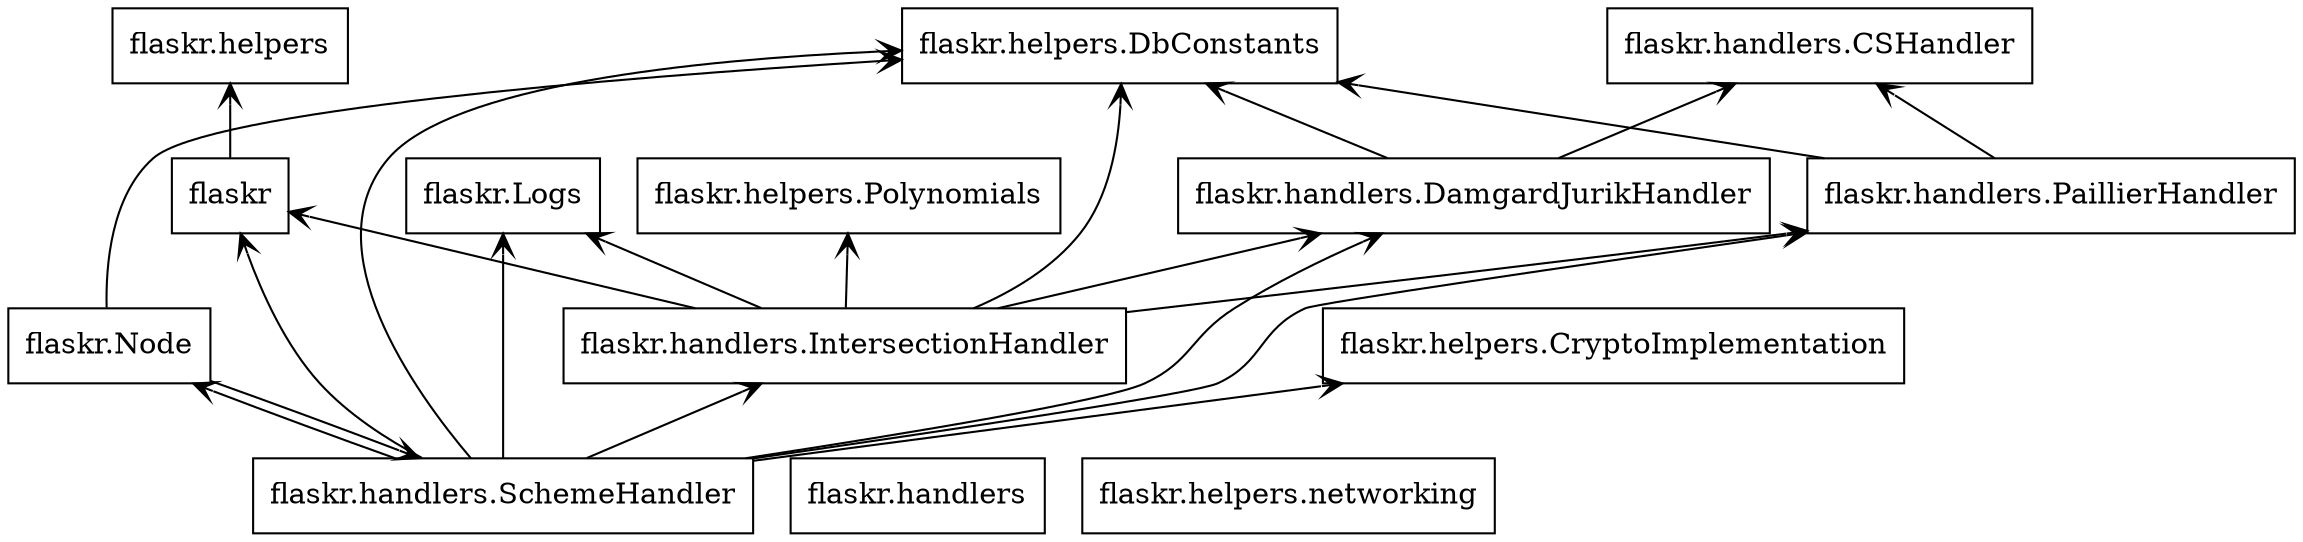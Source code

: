 digraph "packages" {
rankdir=BT
charset="utf-8"
"flaskr" [color="black", label=<flaskr>, shape="box", style="solid"];
"flaskr.Logs" [color="black", label=<flaskr.Logs>, shape="box", style="solid"];
"flaskr.Node" [color="black", label=<flaskr.Node>, shape="box", style="solid"];
"flaskr.handlers" [color="black", label=<flaskr.handlers>, shape="box", style="solid"];
"flaskr.handlers.CSHandler" [color="black", label=<flaskr.handlers.CSHandler>, shape="box", style="solid"];
"flaskr.handlers.DamgardJurikHandler" [color="black", label=<flaskr.handlers.DamgardJurikHandler>, shape="box", style="solid"];
"flaskr.handlers.IntersectionHandler" [color="black", label=<flaskr.handlers.IntersectionHandler>, shape="box", style="solid"];
"flaskr.handlers.PaillierHandler" [color="black", label=<flaskr.handlers.PaillierHandler>, shape="box", style="solid"];
"flaskr.handlers.SchemeHandler" [color="black", label=<flaskr.handlers.SchemeHandler>, shape="box", style="solid"];
"flaskr.helpers" [color="black", label=<flaskr.helpers>, shape="box", style="solid"];
"flaskr.helpers.CryptoImplementation" [color="black", label=<flaskr.helpers.CryptoImplementation>, shape="box", style="solid"];
"flaskr.helpers.DbConstants" [color="black", label=<flaskr.helpers.DbConstants>, shape="box", style="solid"];
"flaskr.helpers.Polynomials" [color="black", label=<flaskr.helpers.Polynomials>, shape="box", style="solid"];
"flaskr.helpers.networking" [color="black", label=<flaskr.helpers.networking>, shape="box", style="solid"];
"flaskr" -> "flaskr.helpers" [arrowhead="open", arrowtail="none"];
"flaskr.Node" -> "flaskr.handlers.SchemeHandler" [arrowhead="open", arrowtail="none"];
"flaskr.Node" -> "flaskr.helpers.DbConstants" [arrowhead="open", arrowtail="none"];
"flaskr.handlers.DamgardJurikHandler" -> "flaskr.handlers.CSHandler" [arrowhead="open", arrowtail="none"];
"flaskr.handlers.DamgardJurikHandler" -> "flaskr.helpers.DbConstants" [arrowhead="open", arrowtail="none"];
"flaskr.handlers.IntersectionHandler" -> "flaskr" [arrowhead="open", arrowtail="none"];
"flaskr.handlers.IntersectionHandler" -> "flaskr.Logs" [arrowhead="open", arrowtail="none"];
"flaskr.handlers.IntersectionHandler" -> "flaskr.handlers.DamgardJurikHandler" [arrowhead="open", arrowtail="none"];
"flaskr.handlers.IntersectionHandler" -> "flaskr.handlers.PaillierHandler" [arrowhead="open", arrowtail="none"];
"flaskr.handlers.IntersectionHandler" -> "flaskr.helpers.DbConstants" [arrowhead="open", arrowtail="none"];
"flaskr.handlers.IntersectionHandler" -> "flaskr.helpers.Polynomials" [arrowhead="open", arrowtail="none"];
"flaskr.handlers.PaillierHandler" -> "flaskr.handlers.CSHandler" [arrowhead="open", arrowtail="none"];
"flaskr.handlers.PaillierHandler" -> "flaskr.helpers.DbConstants" [arrowhead="open", arrowtail="none"];
"flaskr.handlers.SchemeHandler" -> "flaskr" [arrowhead="open", arrowtail="none"];
"flaskr.handlers.SchemeHandler" -> "flaskr.Logs" [arrowhead="open", arrowtail="none"];
"flaskr.handlers.SchemeHandler" -> "flaskr.Node" [arrowhead="open", arrowtail="none"];
"flaskr.handlers.SchemeHandler" -> "flaskr.handlers.DamgardJurikHandler" [arrowhead="open", arrowtail="none"];
"flaskr.handlers.SchemeHandler" -> "flaskr.handlers.IntersectionHandler" [arrowhead="open", arrowtail="none"];
"flaskr.handlers.SchemeHandler" -> "flaskr.handlers.PaillierHandler" [arrowhead="open", arrowtail="none"];
"flaskr.handlers.SchemeHandler" -> "flaskr.helpers.CryptoImplementation" [arrowhead="open", arrowtail="none"];
"flaskr.handlers.SchemeHandler" -> "flaskr.helpers.DbConstants" [arrowhead="open", arrowtail="none"];
}
